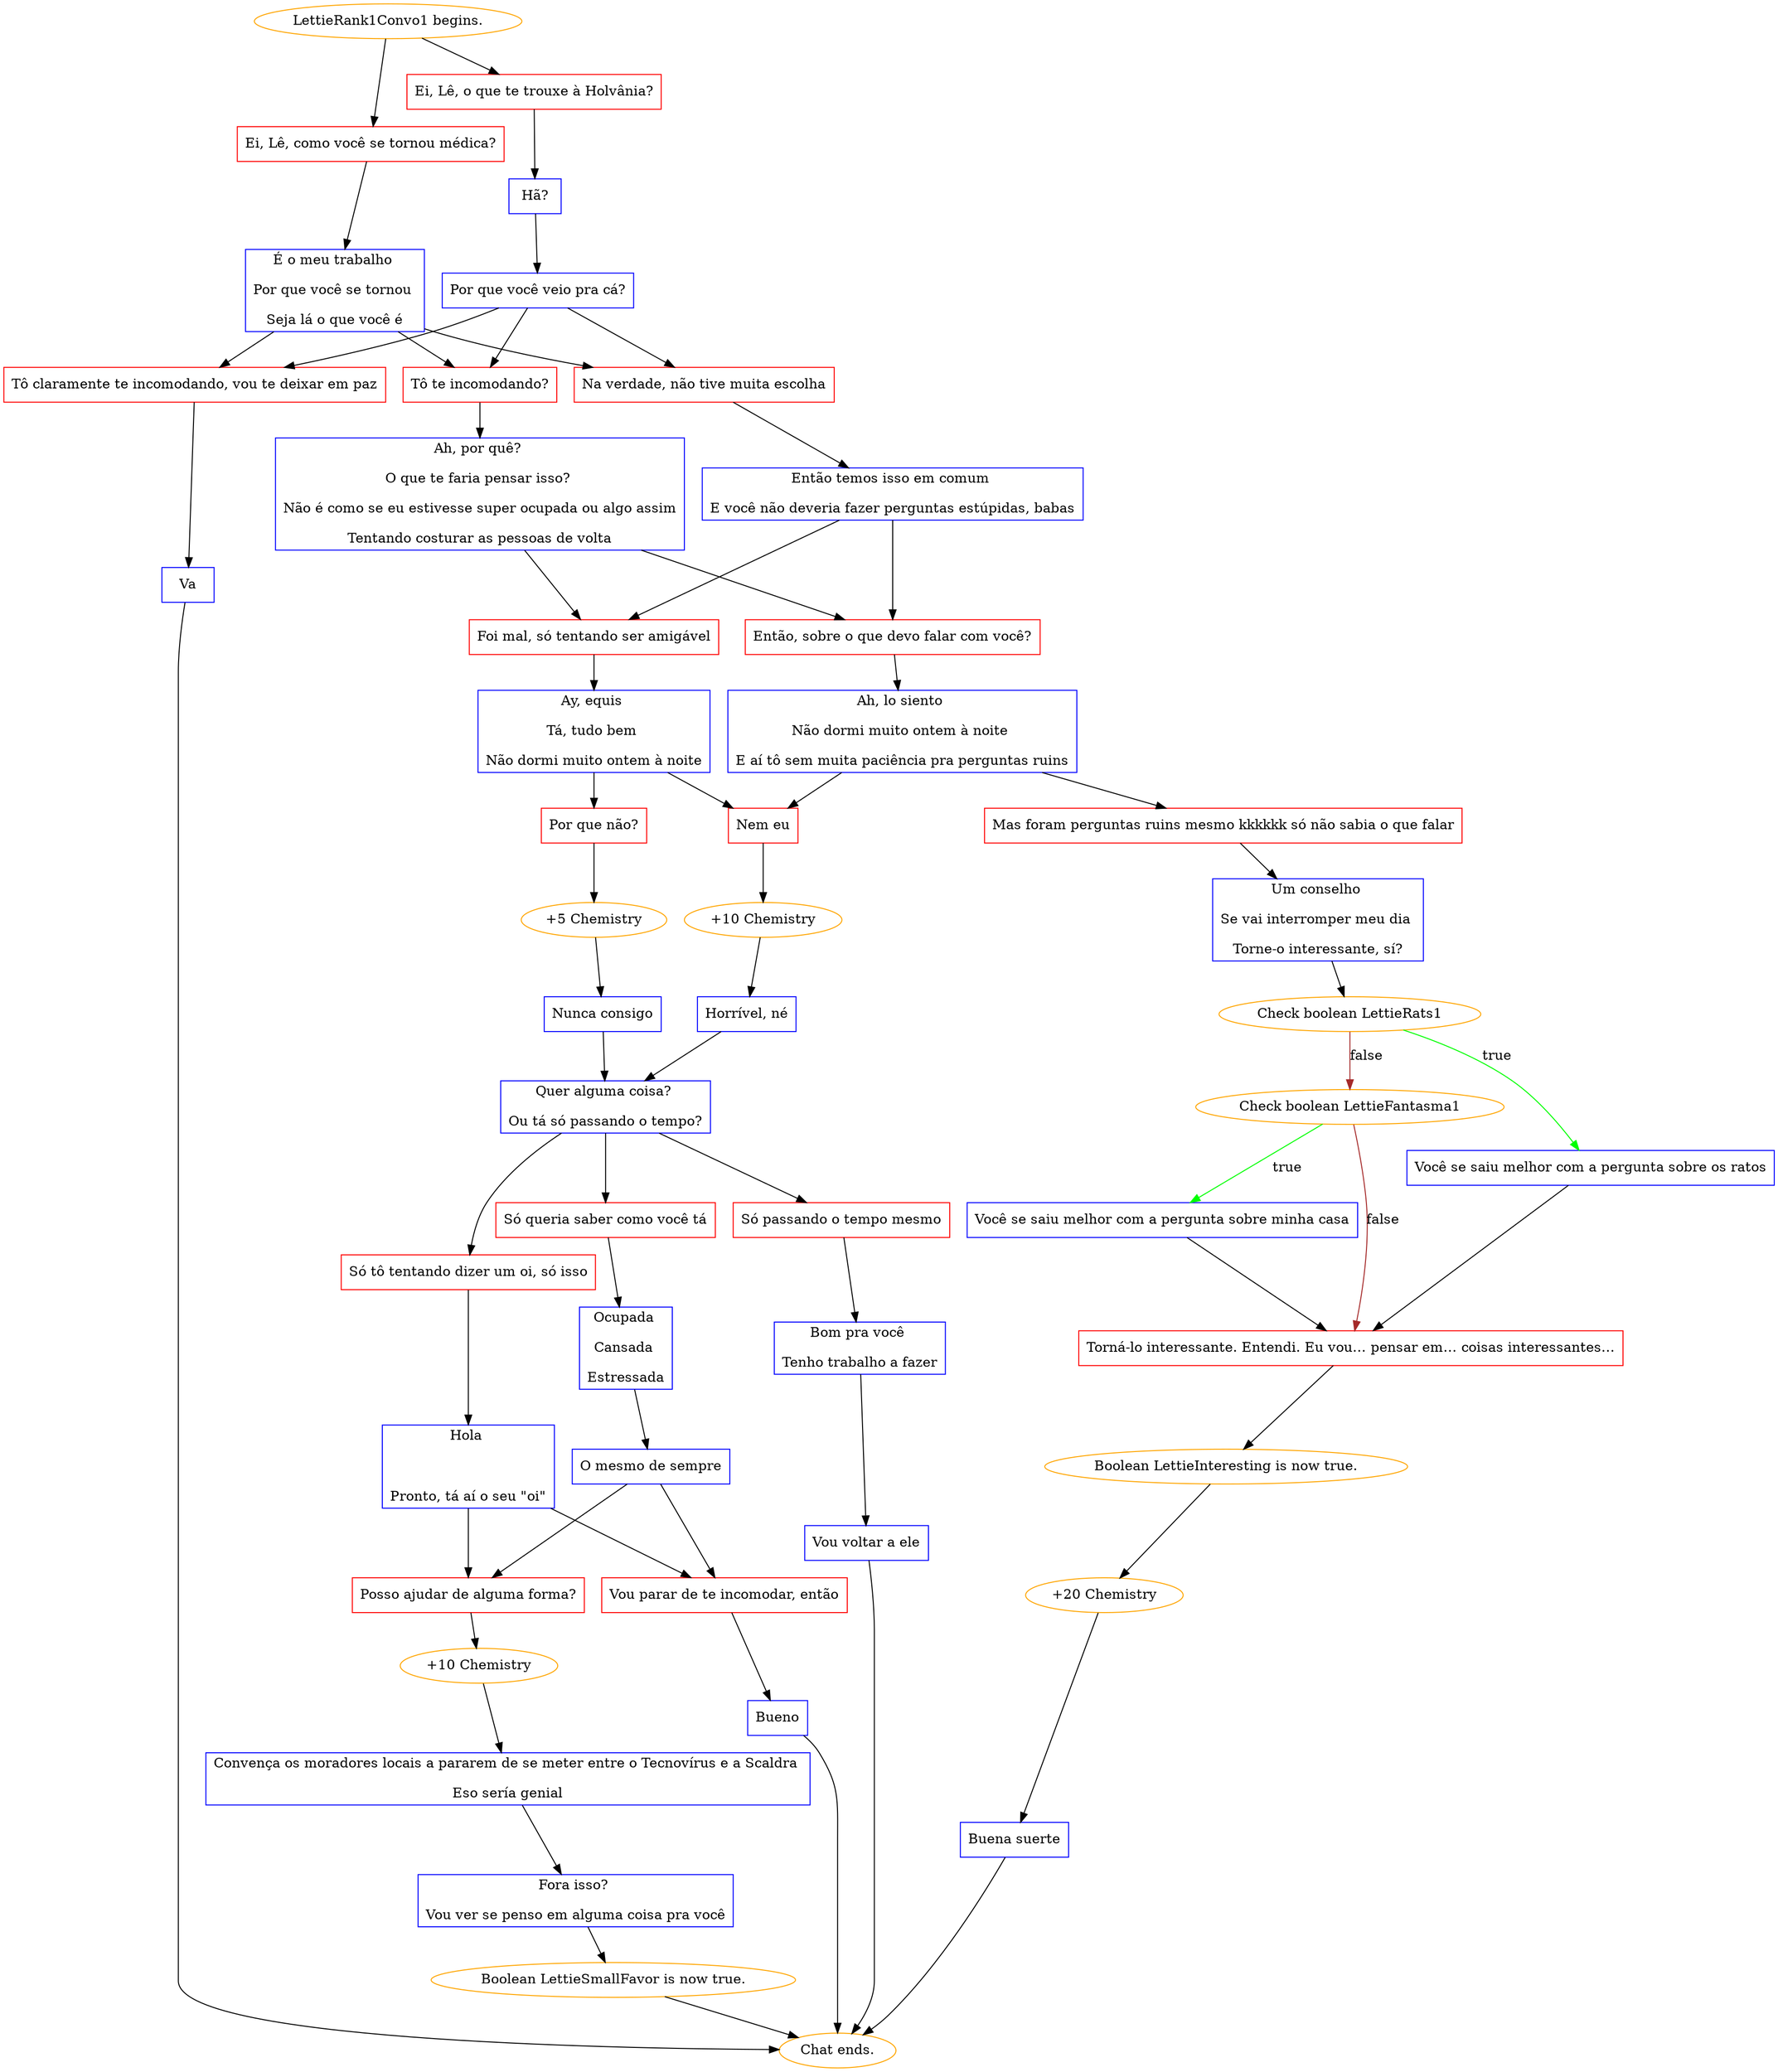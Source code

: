 digraph {
	"LettieRank1Convo1 begins." [color=orange];
		"LettieRank1Convo1 begins." -> j1539449890;
		"LettieRank1Convo1 begins." -> j2796386683;
	j1539449890 [label="Ei, Lê, como você se tornou médica?",shape=box,color=red];
		j1539449890 -> j2743401105;
	j2796386683 [label="Ei, Lê, o que te trouxe à Holvânia?",shape=box,color=red];
		j2796386683 -> j3793286973;
	j2743401105 [label="É o meu trabalho 
Por que você se tornou 
Seja lá o que você é",shape=box,color=blue];
		j2743401105 -> j2007403277;
		j2743401105 -> j2322526733;
		j2743401105 -> j1441158945;
	j3793286973 [label="Hã?",shape=box,color=blue];
		j3793286973 -> j2018544024;
	j2007403277 [label="Na verdade, não tive muita escolha",shape=box,color=red];
		j2007403277 -> j1167773260;
	j2322526733 [label="Tô te incomodando?",shape=box,color=red];
		j2322526733 -> j2292301509;
	j1441158945 [label="Tô claramente te incomodando, vou te deixar em paz",shape=box,color=red];
		j1441158945 -> j2547240352;
	j2018544024 [label="Por que você veio pra cá?",shape=box,color=blue];
		j2018544024 -> j2007403277;
		j2018544024 -> j2322526733;
		j2018544024 -> j1441158945;
	j1167773260 [label="Então temos isso em comum 
E você não deveria fazer perguntas estúpidas, babas",shape=box,color=blue];
		j1167773260 -> j3122520121;
		j1167773260 -> j3343531741;
	j2292301509 [label="Ah, por quê? 
O que te faria pensar isso? 
Não é como se eu estivesse super ocupada ou algo assim
Tentando costurar as pessoas de volta",shape=box,color=blue];
		j2292301509 -> j3343531741;
		j2292301509 -> j3122520121;
	j2547240352 [label="Va",shape=box,color=blue];
		j2547240352 -> "Chat ends.";
	j3122520121 [label="Então, sobre o que devo falar com você?",shape=box,color=red];
		j3122520121 -> j101307794;
	j3343531741 [label="Foi mal, só tentando ser amigável",shape=box,color=red];
		j3343531741 -> j2922705190;
	"Chat ends." [color=orange];
	j101307794 [label="Ah, lo siento 
Não dormi muito ontem à noite 
E aí tô sem muita paciência pra perguntas ruins",shape=box,color=blue];
		j101307794 -> j483560101;
		j101307794 -> j1095488448;
	j2922705190 [label="Ay, equis 
Tá, tudo bem 
Não dormi muito ontem à noite",shape=box,color=blue];
		j2922705190 -> j1870777303;
		j2922705190 -> j483560101;
	j483560101 [label="Nem eu",shape=box,color=red];
		j483560101 -> j2199215231;
	j1095488448 [label="Mas foram perguntas ruins mesmo kkkkkk só não sabia o que falar",shape=box,color=red];
		j1095488448 -> j1600315406;
	j1870777303 [label="Por que não?",shape=box,color=red];
		j1870777303 -> j960203687;
	j2199215231 [label="+10 Chemistry",color=orange];
		j2199215231 -> j2860240516;
	j1600315406 [label="Um conselho 
Se vai interromper meu dia 
Torne-o interessante, sí?",shape=box,color=blue];
		j1600315406 -> j509805292;
	j960203687 [label="+5 Chemistry",color=orange];
		j960203687 -> j1184401159;
	j2860240516 [label="Horrível, né",shape=box,color=blue];
		j2860240516 -> j982354182;
	j509805292 [label="Check boolean LettieRats1",color=orange];
		j509805292 -> j2187618069 [label=true,color=green];
		j509805292 -> j2015007616 [label=false,color=brown];
	j1184401159 [label="Nunca consigo",shape=box,color=blue];
		j1184401159 -> j982354182;
	j982354182 [label="Quer alguma coisa? 
Ou tá só passando o tempo?",shape=box,color=blue];
		j982354182 -> j2094589397;
		j982354182 -> j2742472385;
		j982354182 -> j508373221;
	j2187618069 [label="Você se saiu melhor com a pergunta sobre os ratos",shape=box,color=blue];
		j2187618069 -> j1850570944;
	j2015007616 [label="Check boolean LettieFantasma1",color=orange];
		j2015007616 -> j1157377898 [label=true,color=green];
		j2015007616 -> j1850570944 [label=false,color=brown];
	j2094589397 [label="Só tô tentando dizer um oi, só isso",shape=box,color=red];
		j2094589397 -> j1272119763;
	j2742472385 [label="Só queria saber como você tá",shape=box,color=red];
		j2742472385 -> j1197101319;
	j508373221 [label="Só passando o tempo mesmo",shape=box,color=red];
		j508373221 -> j13587763;
	j1850570944 [label="Torná-lo interessante. Entendi. Eu vou… pensar em… coisas interessantes…",shape=box,color=red];
		j1850570944 -> j2179501014;
	j1157377898 [label="Você se saiu melhor com a pergunta sobre minha casa",shape=box,color=blue];
		j1157377898 -> j1850570944;
	j1272119763 [label="Hola 

Pronto, tá aí o seu \"oi\"",shape=box,color=blue];
		j1272119763 -> j1040582121;
		j1272119763 -> j4195500911;
	j1197101319 [label="Ocupada 
Cansada 
Estressada",shape=box,color=blue];
		j1197101319 -> j95608889;
	j13587763 [label="Bom pra você 
Tenho trabalho a fazer",shape=box,color=blue];
		j13587763 -> j4162616064;
	j2179501014 [label="Boolean LettieInteresting is now true.",color=orange];
		j2179501014 -> j1780676929;
	j1040582121 [label="Vou parar de te incomodar, então",shape=box,color=red];
		j1040582121 -> j3748645904;
	j4195500911 [label="Posso ajudar de alguma forma?",shape=box,color=red];
		j4195500911 -> j2961267593;
	j95608889 [label="O mesmo de sempre",shape=box,color=blue];
		j95608889 -> j4195500911;
		j95608889 -> j1040582121;
	j4162616064 [label="Vou voltar a ele",shape=box,color=blue];
		j4162616064 -> "Chat ends.";
	j1780676929 [label="+20 Chemistry",color=orange];
		j1780676929 -> j1368267468;
	j3748645904 [label="Bueno",shape=box,color=blue];
		j3748645904 -> "Chat ends.";
	j2961267593 [label="+10 Chemistry",color=orange];
		j2961267593 -> j1262864586;
	j1368267468 [label="Buena suerte",shape=box,color=blue];
		j1368267468 -> "Chat ends.";
	j1262864586 [label="Convença os moradores locais a pararem de se meter entre o Tecnovírus e a Scaldra 
Eso sería genial",shape=box,color=blue];
		j1262864586 -> j2739763117;
	j2739763117 [label="Fora isso? 
Vou ver se penso em alguma coisa pra você",shape=box,color=blue];
		j2739763117 -> j2570747018;
	j2570747018 [label="Boolean LettieSmallFavor is now true.",color=orange];
		j2570747018 -> "Chat ends.";
}
